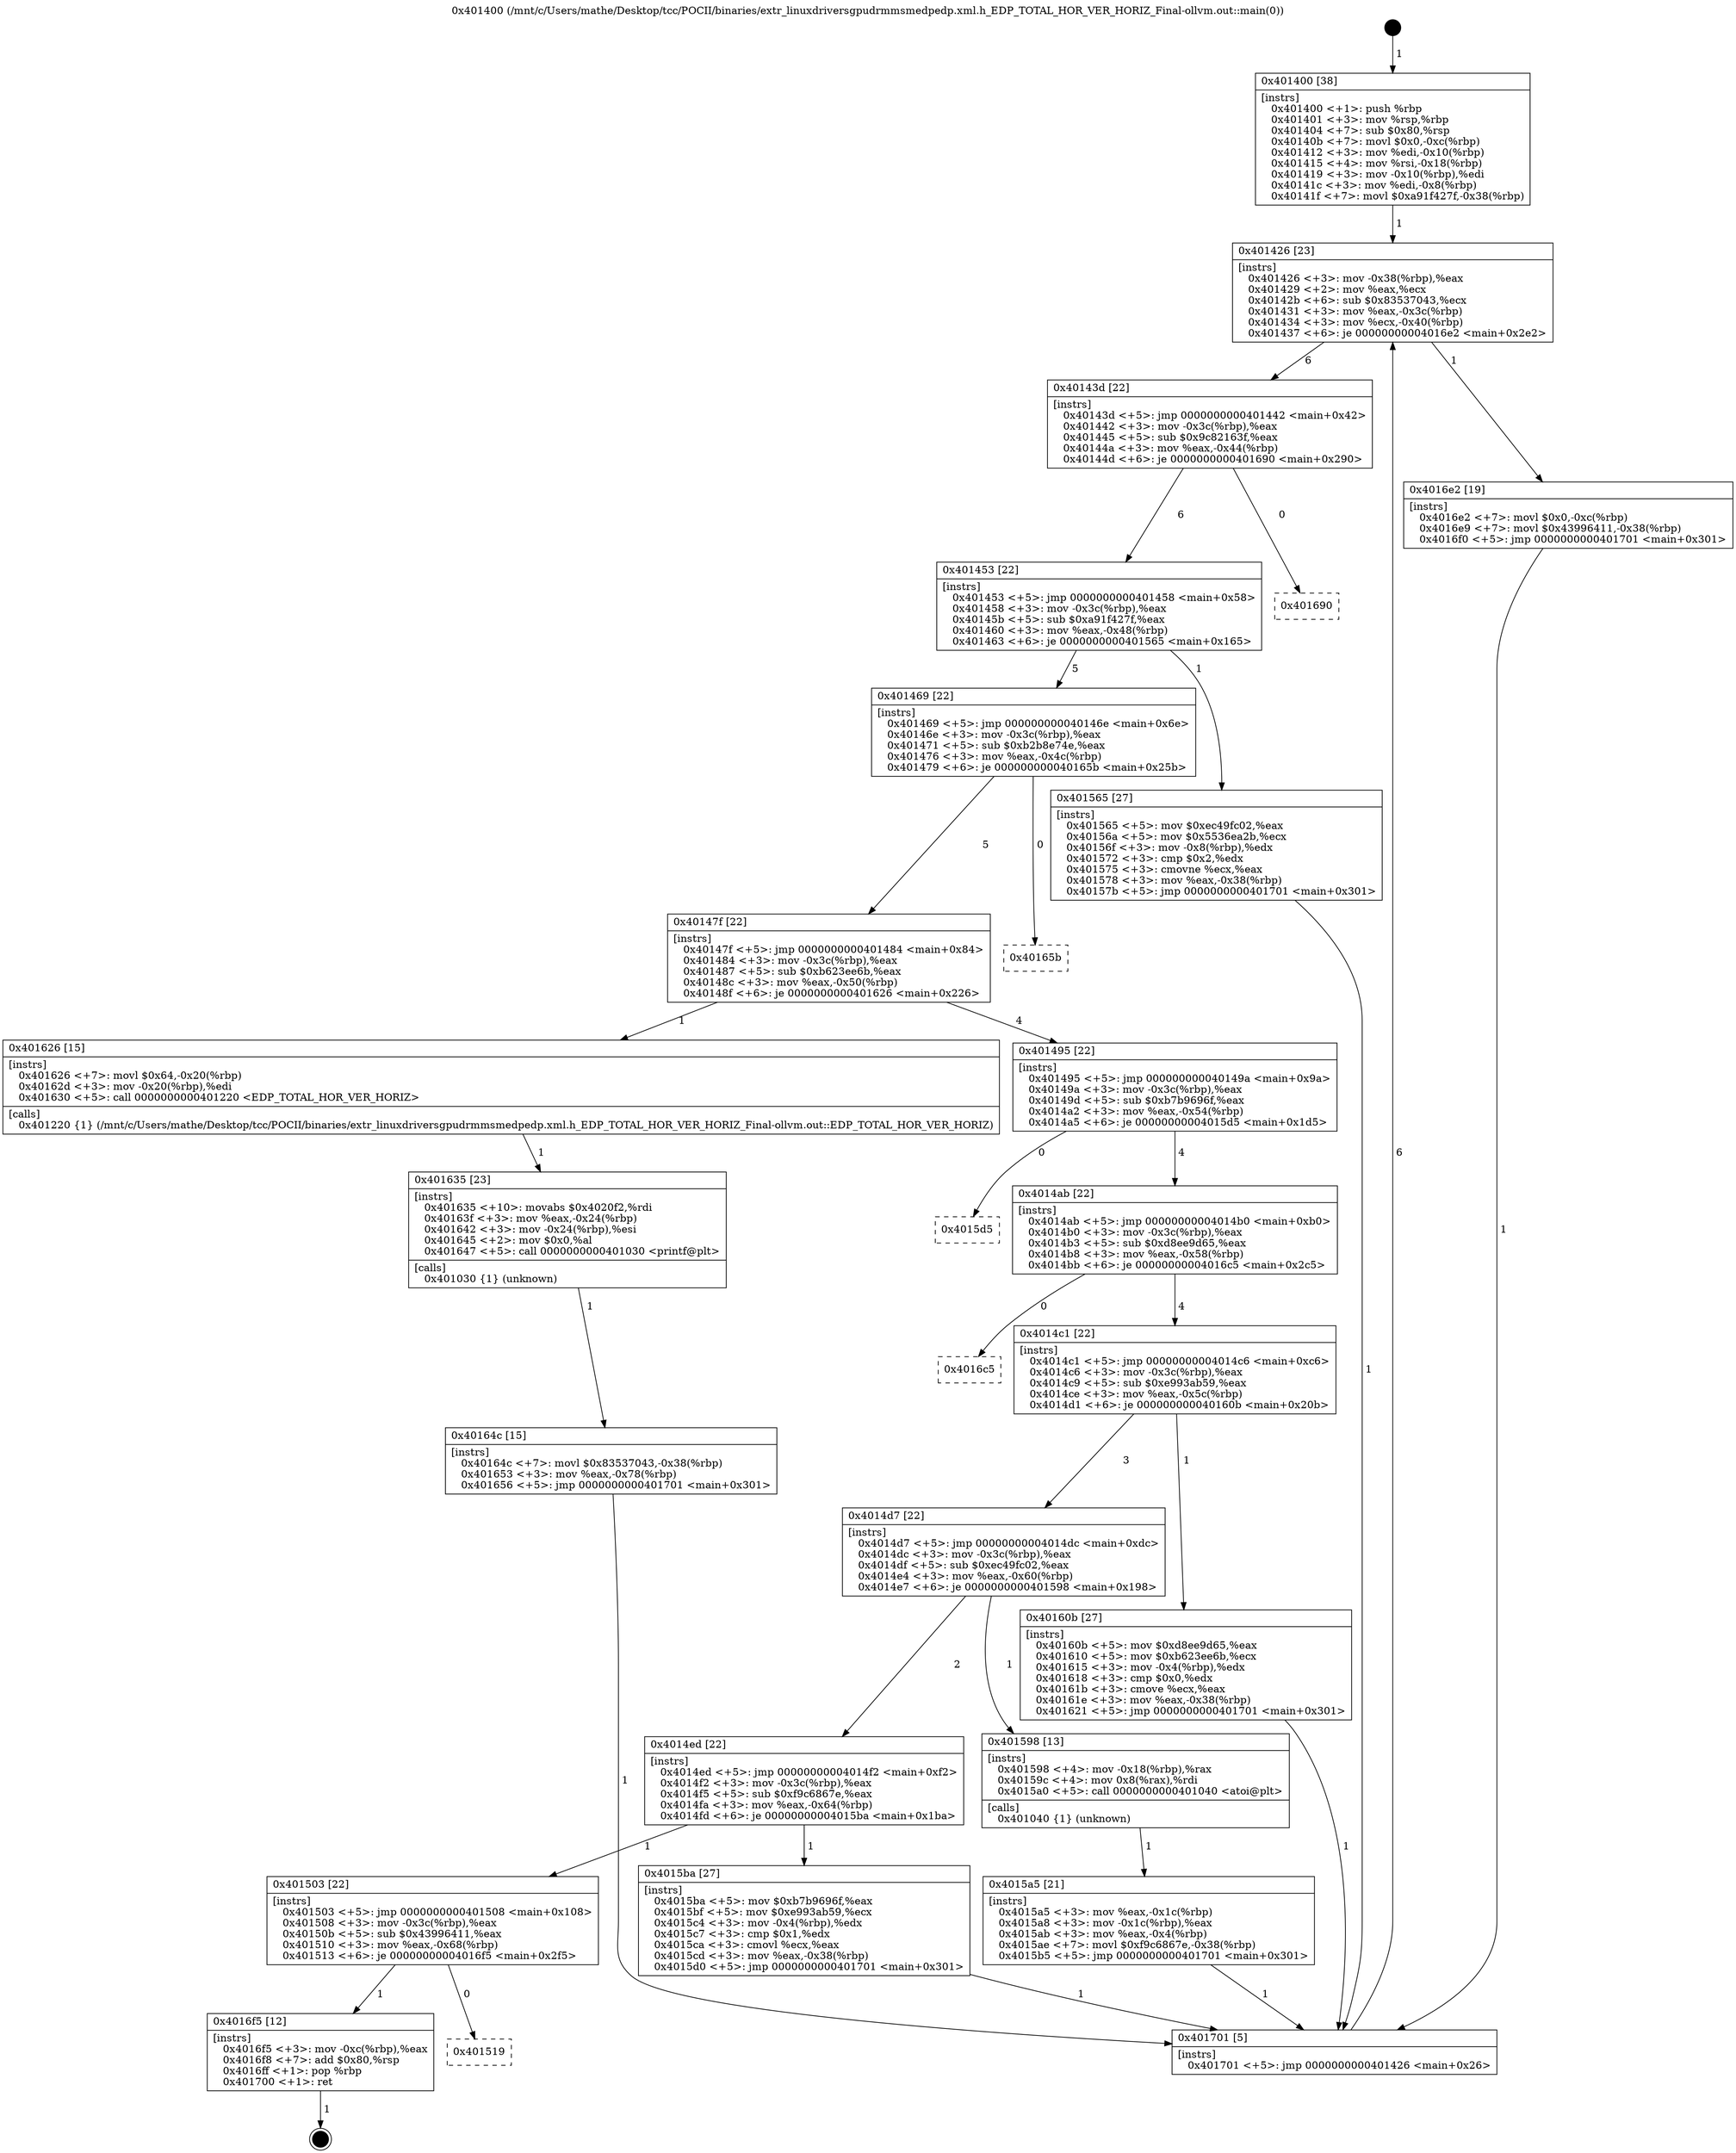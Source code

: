digraph "0x401400" {
  label = "0x401400 (/mnt/c/Users/mathe/Desktop/tcc/POCII/binaries/extr_linuxdriversgpudrmmsmedpedp.xml.h_EDP_TOTAL_HOR_VER_HORIZ_Final-ollvm.out::main(0))"
  labelloc = "t"
  node[shape=record]

  Entry [label="",width=0.3,height=0.3,shape=circle,fillcolor=black,style=filled]
  "0x401426" [label="{
     0x401426 [23]\l
     | [instrs]\l
     &nbsp;&nbsp;0x401426 \<+3\>: mov -0x38(%rbp),%eax\l
     &nbsp;&nbsp;0x401429 \<+2\>: mov %eax,%ecx\l
     &nbsp;&nbsp;0x40142b \<+6\>: sub $0x83537043,%ecx\l
     &nbsp;&nbsp;0x401431 \<+3\>: mov %eax,-0x3c(%rbp)\l
     &nbsp;&nbsp;0x401434 \<+3\>: mov %ecx,-0x40(%rbp)\l
     &nbsp;&nbsp;0x401437 \<+6\>: je 00000000004016e2 \<main+0x2e2\>\l
  }"]
  "0x4016e2" [label="{
     0x4016e2 [19]\l
     | [instrs]\l
     &nbsp;&nbsp;0x4016e2 \<+7\>: movl $0x0,-0xc(%rbp)\l
     &nbsp;&nbsp;0x4016e9 \<+7\>: movl $0x43996411,-0x38(%rbp)\l
     &nbsp;&nbsp;0x4016f0 \<+5\>: jmp 0000000000401701 \<main+0x301\>\l
  }"]
  "0x40143d" [label="{
     0x40143d [22]\l
     | [instrs]\l
     &nbsp;&nbsp;0x40143d \<+5\>: jmp 0000000000401442 \<main+0x42\>\l
     &nbsp;&nbsp;0x401442 \<+3\>: mov -0x3c(%rbp),%eax\l
     &nbsp;&nbsp;0x401445 \<+5\>: sub $0x9c82163f,%eax\l
     &nbsp;&nbsp;0x40144a \<+3\>: mov %eax,-0x44(%rbp)\l
     &nbsp;&nbsp;0x40144d \<+6\>: je 0000000000401690 \<main+0x290\>\l
  }"]
  Exit [label="",width=0.3,height=0.3,shape=circle,fillcolor=black,style=filled,peripheries=2]
  "0x401690" [label="{
     0x401690\l
  }", style=dashed]
  "0x401453" [label="{
     0x401453 [22]\l
     | [instrs]\l
     &nbsp;&nbsp;0x401453 \<+5\>: jmp 0000000000401458 \<main+0x58\>\l
     &nbsp;&nbsp;0x401458 \<+3\>: mov -0x3c(%rbp),%eax\l
     &nbsp;&nbsp;0x40145b \<+5\>: sub $0xa91f427f,%eax\l
     &nbsp;&nbsp;0x401460 \<+3\>: mov %eax,-0x48(%rbp)\l
     &nbsp;&nbsp;0x401463 \<+6\>: je 0000000000401565 \<main+0x165\>\l
  }"]
  "0x401519" [label="{
     0x401519\l
  }", style=dashed]
  "0x401565" [label="{
     0x401565 [27]\l
     | [instrs]\l
     &nbsp;&nbsp;0x401565 \<+5\>: mov $0xec49fc02,%eax\l
     &nbsp;&nbsp;0x40156a \<+5\>: mov $0x5536ea2b,%ecx\l
     &nbsp;&nbsp;0x40156f \<+3\>: mov -0x8(%rbp),%edx\l
     &nbsp;&nbsp;0x401572 \<+3\>: cmp $0x2,%edx\l
     &nbsp;&nbsp;0x401575 \<+3\>: cmovne %ecx,%eax\l
     &nbsp;&nbsp;0x401578 \<+3\>: mov %eax,-0x38(%rbp)\l
     &nbsp;&nbsp;0x40157b \<+5\>: jmp 0000000000401701 \<main+0x301\>\l
  }"]
  "0x401469" [label="{
     0x401469 [22]\l
     | [instrs]\l
     &nbsp;&nbsp;0x401469 \<+5\>: jmp 000000000040146e \<main+0x6e\>\l
     &nbsp;&nbsp;0x40146e \<+3\>: mov -0x3c(%rbp),%eax\l
     &nbsp;&nbsp;0x401471 \<+5\>: sub $0xb2b8e74e,%eax\l
     &nbsp;&nbsp;0x401476 \<+3\>: mov %eax,-0x4c(%rbp)\l
     &nbsp;&nbsp;0x401479 \<+6\>: je 000000000040165b \<main+0x25b\>\l
  }"]
  "0x401701" [label="{
     0x401701 [5]\l
     | [instrs]\l
     &nbsp;&nbsp;0x401701 \<+5\>: jmp 0000000000401426 \<main+0x26\>\l
  }"]
  "0x401400" [label="{
     0x401400 [38]\l
     | [instrs]\l
     &nbsp;&nbsp;0x401400 \<+1\>: push %rbp\l
     &nbsp;&nbsp;0x401401 \<+3\>: mov %rsp,%rbp\l
     &nbsp;&nbsp;0x401404 \<+7\>: sub $0x80,%rsp\l
     &nbsp;&nbsp;0x40140b \<+7\>: movl $0x0,-0xc(%rbp)\l
     &nbsp;&nbsp;0x401412 \<+3\>: mov %edi,-0x10(%rbp)\l
     &nbsp;&nbsp;0x401415 \<+4\>: mov %rsi,-0x18(%rbp)\l
     &nbsp;&nbsp;0x401419 \<+3\>: mov -0x10(%rbp),%edi\l
     &nbsp;&nbsp;0x40141c \<+3\>: mov %edi,-0x8(%rbp)\l
     &nbsp;&nbsp;0x40141f \<+7\>: movl $0xa91f427f,-0x38(%rbp)\l
  }"]
  "0x4016f5" [label="{
     0x4016f5 [12]\l
     | [instrs]\l
     &nbsp;&nbsp;0x4016f5 \<+3\>: mov -0xc(%rbp),%eax\l
     &nbsp;&nbsp;0x4016f8 \<+7\>: add $0x80,%rsp\l
     &nbsp;&nbsp;0x4016ff \<+1\>: pop %rbp\l
     &nbsp;&nbsp;0x401700 \<+1\>: ret\l
  }"]
  "0x40165b" [label="{
     0x40165b\l
  }", style=dashed]
  "0x40147f" [label="{
     0x40147f [22]\l
     | [instrs]\l
     &nbsp;&nbsp;0x40147f \<+5\>: jmp 0000000000401484 \<main+0x84\>\l
     &nbsp;&nbsp;0x401484 \<+3\>: mov -0x3c(%rbp),%eax\l
     &nbsp;&nbsp;0x401487 \<+5\>: sub $0xb623ee6b,%eax\l
     &nbsp;&nbsp;0x40148c \<+3\>: mov %eax,-0x50(%rbp)\l
     &nbsp;&nbsp;0x40148f \<+6\>: je 0000000000401626 \<main+0x226\>\l
  }"]
  "0x40164c" [label="{
     0x40164c [15]\l
     | [instrs]\l
     &nbsp;&nbsp;0x40164c \<+7\>: movl $0x83537043,-0x38(%rbp)\l
     &nbsp;&nbsp;0x401653 \<+3\>: mov %eax,-0x78(%rbp)\l
     &nbsp;&nbsp;0x401656 \<+5\>: jmp 0000000000401701 \<main+0x301\>\l
  }"]
  "0x401626" [label="{
     0x401626 [15]\l
     | [instrs]\l
     &nbsp;&nbsp;0x401626 \<+7\>: movl $0x64,-0x20(%rbp)\l
     &nbsp;&nbsp;0x40162d \<+3\>: mov -0x20(%rbp),%edi\l
     &nbsp;&nbsp;0x401630 \<+5\>: call 0000000000401220 \<EDP_TOTAL_HOR_VER_HORIZ\>\l
     | [calls]\l
     &nbsp;&nbsp;0x401220 \{1\} (/mnt/c/Users/mathe/Desktop/tcc/POCII/binaries/extr_linuxdriversgpudrmmsmedpedp.xml.h_EDP_TOTAL_HOR_VER_HORIZ_Final-ollvm.out::EDP_TOTAL_HOR_VER_HORIZ)\l
  }"]
  "0x401495" [label="{
     0x401495 [22]\l
     | [instrs]\l
     &nbsp;&nbsp;0x401495 \<+5\>: jmp 000000000040149a \<main+0x9a\>\l
     &nbsp;&nbsp;0x40149a \<+3\>: mov -0x3c(%rbp),%eax\l
     &nbsp;&nbsp;0x40149d \<+5\>: sub $0xb7b9696f,%eax\l
     &nbsp;&nbsp;0x4014a2 \<+3\>: mov %eax,-0x54(%rbp)\l
     &nbsp;&nbsp;0x4014a5 \<+6\>: je 00000000004015d5 \<main+0x1d5\>\l
  }"]
  "0x401635" [label="{
     0x401635 [23]\l
     | [instrs]\l
     &nbsp;&nbsp;0x401635 \<+10\>: movabs $0x4020f2,%rdi\l
     &nbsp;&nbsp;0x40163f \<+3\>: mov %eax,-0x24(%rbp)\l
     &nbsp;&nbsp;0x401642 \<+3\>: mov -0x24(%rbp),%esi\l
     &nbsp;&nbsp;0x401645 \<+2\>: mov $0x0,%al\l
     &nbsp;&nbsp;0x401647 \<+5\>: call 0000000000401030 \<printf@plt\>\l
     | [calls]\l
     &nbsp;&nbsp;0x401030 \{1\} (unknown)\l
  }"]
  "0x4015d5" [label="{
     0x4015d5\l
  }", style=dashed]
  "0x4014ab" [label="{
     0x4014ab [22]\l
     | [instrs]\l
     &nbsp;&nbsp;0x4014ab \<+5\>: jmp 00000000004014b0 \<main+0xb0\>\l
     &nbsp;&nbsp;0x4014b0 \<+3\>: mov -0x3c(%rbp),%eax\l
     &nbsp;&nbsp;0x4014b3 \<+5\>: sub $0xd8ee9d65,%eax\l
     &nbsp;&nbsp;0x4014b8 \<+3\>: mov %eax,-0x58(%rbp)\l
     &nbsp;&nbsp;0x4014bb \<+6\>: je 00000000004016c5 \<main+0x2c5\>\l
  }"]
  "0x401503" [label="{
     0x401503 [22]\l
     | [instrs]\l
     &nbsp;&nbsp;0x401503 \<+5\>: jmp 0000000000401508 \<main+0x108\>\l
     &nbsp;&nbsp;0x401508 \<+3\>: mov -0x3c(%rbp),%eax\l
     &nbsp;&nbsp;0x40150b \<+5\>: sub $0x43996411,%eax\l
     &nbsp;&nbsp;0x401510 \<+3\>: mov %eax,-0x68(%rbp)\l
     &nbsp;&nbsp;0x401513 \<+6\>: je 00000000004016f5 \<main+0x2f5\>\l
  }"]
  "0x4016c5" [label="{
     0x4016c5\l
  }", style=dashed]
  "0x4014c1" [label="{
     0x4014c1 [22]\l
     | [instrs]\l
     &nbsp;&nbsp;0x4014c1 \<+5\>: jmp 00000000004014c6 \<main+0xc6\>\l
     &nbsp;&nbsp;0x4014c6 \<+3\>: mov -0x3c(%rbp),%eax\l
     &nbsp;&nbsp;0x4014c9 \<+5\>: sub $0xe993ab59,%eax\l
     &nbsp;&nbsp;0x4014ce \<+3\>: mov %eax,-0x5c(%rbp)\l
     &nbsp;&nbsp;0x4014d1 \<+6\>: je 000000000040160b \<main+0x20b\>\l
  }"]
  "0x4015ba" [label="{
     0x4015ba [27]\l
     | [instrs]\l
     &nbsp;&nbsp;0x4015ba \<+5\>: mov $0xb7b9696f,%eax\l
     &nbsp;&nbsp;0x4015bf \<+5\>: mov $0xe993ab59,%ecx\l
     &nbsp;&nbsp;0x4015c4 \<+3\>: mov -0x4(%rbp),%edx\l
     &nbsp;&nbsp;0x4015c7 \<+3\>: cmp $0x1,%edx\l
     &nbsp;&nbsp;0x4015ca \<+3\>: cmovl %ecx,%eax\l
     &nbsp;&nbsp;0x4015cd \<+3\>: mov %eax,-0x38(%rbp)\l
     &nbsp;&nbsp;0x4015d0 \<+5\>: jmp 0000000000401701 \<main+0x301\>\l
  }"]
  "0x40160b" [label="{
     0x40160b [27]\l
     | [instrs]\l
     &nbsp;&nbsp;0x40160b \<+5\>: mov $0xd8ee9d65,%eax\l
     &nbsp;&nbsp;0x401610 \<+5\>: mov $0xb623ee6b,%ecx\l
     &nbsp;&nbsp;0x401615 \<+3\>: mov -0x4(%rbp),%edx\l
     &nbsp;&nbsp;0x401618 \<+3\>: cmp $0x0,%edx\l
     &nbsp;&nbsp;0x40161b \<+3\>: cmove %ecx,%eax\l
     &nbsp;&nbsp;0x40161e \<+3\>: mov %eax,-0x38(%rbp)\l
     &nbsp;&nbsp;0x401621 \<+5\>: jmp 0000000000401701 \<main+0x301\>\l
  }"]
  "0x4014d7" [label="{
     0x4014d7 [22]\l
     | [instrs]\l
     &nbsp;&nbsp;0x4014d7 \<+5\>: jmp 00000000004014dc \<main+0xdc\>\l
     &nbsp;&nbsp;0x4014dc \<+3\>: mov -0x3c(%rbp),%eax\l
     &nbsp;&nbsp;0x4014df \<+5\>: sub $0xec49fc02,%eax\l
     &nbsp;&nbsp;0x4014e4 \<+3\>: mov %eax,-0x60(%rbp)\l
     &nbsp;&nbsp;0x4014e7 \<+6\>: je 0000000000401598 \<main+0x198\>\l
  }"]
  "0x4015a5" [label="{
     0x4015a5 [21]\l
     | [instrs]\l
     &nbsp;&nbsp;0x4015a5 \<+3\>: mov %eax,-0x1c(%rbp)\l
     &nbsp;&nbsp;0x4015a8 \<+3\>: mov -0x1c(%rbp),%eax\l
     &nbsp;&nbsp;0x4015ab \<+3\>: mov %eax,-0x4(%rbp)\l
     &nbsp;&nbsp;0x4015ae \<+7\>: movl $0xf9c6867e,-0x38(%rbp)\l
     &nbsp;&nbsp;0x4015b5 \<+5\>: jmp 0000000000401701 \<main+0x301\>\l
  }"]
  "0x401598" [label="{
     0x401598 [13]\l
     | [instrs]\l
     &nbsp;&nbsp;0x401598 \<+4\>: mov -0x18(%rbp),%rax\l
     &nbsp;&nbsp;0x40159c \<+4\>: mov 0x8(%rax),%rdi\l
     &nbsp;&nbsp;0x4015a0 \<+5\>: call 0000000000401040 \<atoi@plt\>\l
     | [calls]\l
     &nbsp;&nbsp;0x401040 \{1\} (unknown)\l
  }"]
  "0x4014ed" [label="{
     0x4014ed [22]\l
     | [instrs]\l
     &nbsp;&nbsp;0x4014ed \<+5\>: jmp 00000000004014f2 \<main+0xf2\>\l
     &nbsp;&nbsp;0x4014f2 \<+3\>: mov -0x3c(%rbp),%eax\l
     &nbsp;&nbsp;0x4014f5 \<+5\>: sub $0xf9c6867e,%eax\l
     &nbsp;&nbsp;0x4014fa \<+3\>: mov %eax,-0x64(%rbp)\l
     &nbsp;&nbsp;0x4014fd \<+6\>: je 00000000004015ba \<main+0x1ba\>\l
  }"]
  Entry -> "0x401400" [label=" 1"]
  "0x401426" -> "0x4016e2" [label=" 1"]
  "0x401426" -> "0x40143d" [label=" 6"]
  "0x4016f5" -> Exit [label=" 1"]
  "0x40143d" -> "0x401690" [label=" 0"]
  "0x40143d" -> "0x401453" [label=" 6"]
  "0x401503" -> "0x401519" [label=" 0"]
  "0x401453" -> "0x401565" [label=" 1"]
  "0x401453" -> "0x401469" [label=" 5"]
  "0x401565" -> "0x401701" [label=" 1"]
  "0x401400" -> "0x401426" [label=" 1"]
  "0x401701" -> "0x401426" [label=" 6"]
  "0x401503" -> "0x4016f5" [label=" 1"]
  "0x401469" -> "0x40165b" [label=" 0"]
  "0x401469" -> "0x40147f" [label=" 5"]
  "0x4016e2" -> "0x401701" [label=" 1"]
  "0x40147f" -> "0x401626" [label=" 1"]
  "0x40147f" -> "0x401495" [label=" 4"]
  "0x40164c" -> "0x401701" [label=" 1"]
  "0x401495" -> "0x4015d5" [label=" 0"]
  "0x401495" -> "0x4014ab" [label=" 4"]
  "0x401635" -> "0x40164c" [label=" 1"]
  "0x4014ab" -> "0x4016c5" [label=" 0"]
  "0x4014ab" -> "0x4014c1" [label=" 4"]
  "0x401626" -> "0x401635" [label=" 1"]
  "0x4014c1" -> "0x40160b" [label=" 1"]
  "0x4014c1" -> "0x4014d7" [label=" 3"]
  "0x40160b" -> "0x401701" [label=" 1"]
  "0x4014d7" -> "0x401598" [label=" 1"]
  "0x4014d7" -> "0x4014ed" [label=" 2"]
  "0x401598" -> "0x4015a5" [label=" 1"]
  "0x4015a5" -> "0x401701" [label=" 1"]
  "0x4015ba" -> "0x401701" [label=" 1"]
  "0x4014ed" -> "0x4015ba" [label=" 1"]
  "0x4014ed" -> "0x401503" [label=" 1"]
}
